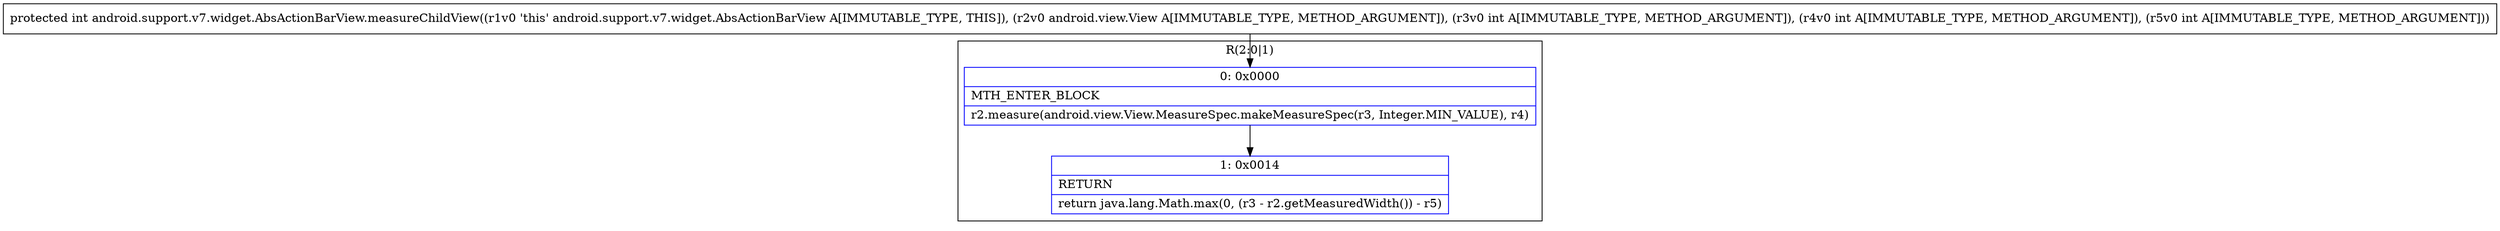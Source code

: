 digraph "CFG forandroid.support.v7.widget.AbsActionBarView.measureChildView(Landroid\/view\/View;III)I" {
subgraph cluster_Region_1278902102 {
label = "R(2:0|1)";
node [shape=record,color=blue];
Node_0 [shape=record,label="{0\:\ 0x0000|MTH_ENTER_BLOCK\l|r2.measure(android.view.View.MeasureSpec.makeMeasureSpec(r3, Integer.MIN_VALUE), r4)\l}"];
Node_1 [shape=record,label="{1\:\ 0x0014|RETURN\l|return java.lang.Math.max(0, (r3 \- r2.getMeasuredWidth()) \- r5)\l}"];
}
MethodNode[shape=record,label="{protected int android.support.v7.widget.AbsActionBarView.measureChildView((r1v0 'this' android.support.v7.widget.AbsActionBarView A[IMMUTABLE_TYPE, THIS]), (r2v0 android.view.View A[IMMUTABLE_TYPE, METHOD_ARGUMENT]), (r3v0 int A[IMMUTABLE_TYPE, METHOD_ARGUMENT]), (r4v0 int A[IMMUTABLE_TYPE, METHOD_ARGUMENT]), (r5v0 int A[IMMUTABLE_TYPE, METHOD_ARGUMENT])) }"];
MethodNode -> Node_0;
Node_0 -> Node_1;
}

